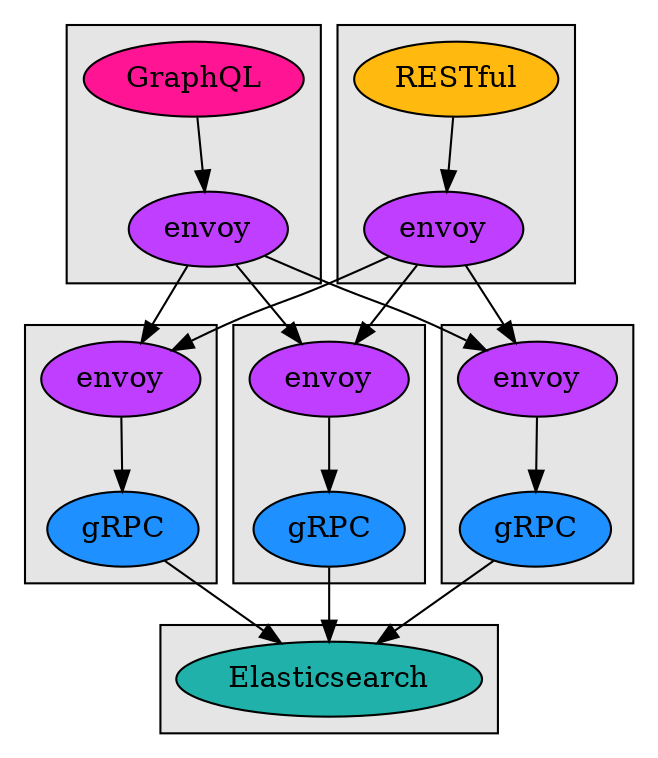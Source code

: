 digraph architecture {
    envoy_graphql->{envoy_grpc1,envoy_grpc2,envoy_grpc3}
    envoy_gw->{envoy_grpc1,envoy_grpc2,envoy_grpc3}
    {todo_grpc1,todo_grpc2,todo_grpc3}->elasticsearch

    subgraph cluster_graphql {
        style="filled"
        fillcolor="gray90"

        graphql [label="GraphQL" style="filled" fillcolor="deeppink"]
        envoy_graphql [label="envoy" style="filled" fillcolor="darkorchid1"]

        graphql->envoy_graphql
    }

    subgraph cluster_todo_gateway {
        style="filled"
        fillcolor="gray90"

        todo_gw [label="RESTful" style="filled" fillcolor="darkgoldenrod1"]
        envoy_gw [label="envoy" style="filled" fillcolor="darkorchid1"]

        todo_gw->envoy_gw
    }

    subgraph cluster_todo_grpc1 {
        style="filled"
        fillcolor="gray90"

        todo_grpc1 [label="gRPC" style="filled" fillcolor="dodgerblue1"]
        envoy_grpc1 [label="envoy" style="filled" fillcolor="darkorchid1"]

        envoy_grpc1->todo_grpc1
    }

    subgraph cluster_todo_grpc2 {
        style="filled"
        fillcolor="gray90"

        todo_grpc2 [label="gRPC" style="filled" fillcolor="dodgerblue1"]
        envoy_grpc2 [label="envoy" style="filled" fillcolor="darkorchid1"]

        envoy_grpc2->todo_grpc2
    }

    subgraph cluster_todo_grpc3 {
        style="filled"
        fillcolor="gray90"

        todo_grpc3 [label="gRPC" style="filled" fillcolor="dodgerblue1"]
        envoy_grpc3 [label="envoy" style="filled" fillcolor="darkorchid1"]

        envoy_grpc3->todo_grpc3
    }

    subgraph cluster_elasticsearch {
        style="filled"
        fillcolor="gray90"

        elasticsearch [label="Elasticsearch" style="filled" fillcolor="lightseagreen"]
    }
}